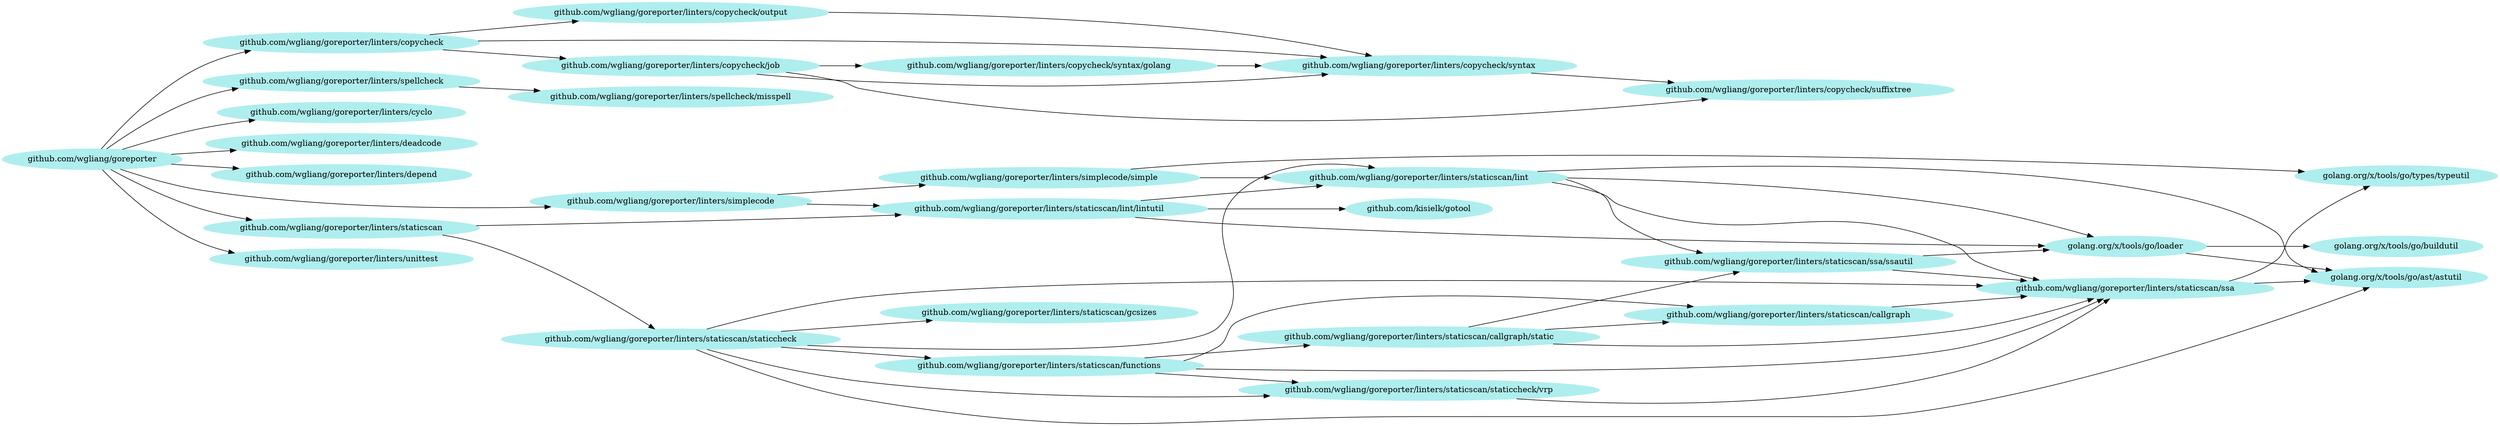digraph godep {rankdir="LR"0 [label="github.com/wgliang/goreporter/linters/copycheck" style="filled" color="paleturquoise"];
0 -> 1;
0 -> 2;
0 -> 3;
4 [label="golang.org/x/tools/go/ast/astutil" style="filled" color="paleturquoise"];
5 [label="github.com/wgliang/goreporter/linters/spellcheck" style="filled" color="paleturquoise"];
5 -> 6;
7 [label="github.com/wgliang/goreporter/linters/copycheck/syntax/golang" style="filled" color="paleturquoise"];
7 -> 3;
8 [label="github.com/wgliang/goreporter/linters/simplecode/simple" style="filled" color="paleturquoise"];
8 -> 9;
8 -> 10;
9 [label="github.com/wgliang/goreporter/linters/staticscan/lint" style="filled" color="paleturquoise"];
9 -> 11;
9 -> 12;
9 -> 4;
9 -> 13;
14 [label="github.com/wgliang/goreporter" style="filled" color="paleturquoise"];
14 -> 0;
14 -> 15;
14 -> 16;
14 -> 17;
14 -> 18;
14 -> 5;
14 -> 19;
14 -> 20;
1 [label="github.com/wgliang/goreporter/linters/copycheck/job" style="filled" color="paleturquoise"];
1 -> 21;
1 -> 3;
1 -> 7;
16 [label="github.com/wgliang/goreporter/linters/deadcode" style="filled" color="paleturquoise"];
22 [label="github.com/wgliang/goreporter/linters/staticscan/gcsizes" style="filled" color="paleturquoise"];
21 [label="github.com/wgliang/goreporter/linters/copycheck/suffixtree" style="filled" color="paleturquoise"];
13 [label="golang.org/x/tools/go/loader" style="filled" color="paleturquoise"];
13 -> 4;
13 -> 23;
23 [label="golang.org/x/tools/go/buildutil" style="filled" color="paleturquoise"];
19 [label="github.com/wgliang/goreporter/linters/staticscan" style="filled" color="paleturquoise"];
19 -> 24;
19 -> 25;
26 [label="github.com/wgliang/goreporter/linters/staticscan/callgraph/static" style="filled" color="paleturquoise"];
26 -> 27;
26 -> 11;
26 -> 12;
12 [label="github.com/wgliang/goreporter/linters/staticscan/ssa/ssautil" style="filled" color="paleturquoise"];
12 -> 11;
12 -> 13;
24 [label="github.com/wgliang/goreporter/linters/staticscan/lint/lintutil" style="filled" color="paleturquoise"];
24 -> 28;
24 -> 9;
24 -> 13;
28 [label="github.com/kisielk/gotool" style="filled" color="paleturquoise"];
3 [label="github.com/wgliang/goreporter/linters/copycheck/syntax" style="filled" color="paleturquoise"];
3 -> 21;
15 [label="github.com/wgliang/goreporter/linters/cyclo" style="filled" color="paleturquoise"];
18 [label="github.com/wgliang/goreporter/linters/simplecode" style="filled" color="paleturquoise"];
18 -> 8;
18 -> 24;
25 [label="github.com/wgliang/goreporter/linters/staticscan/staticcheck" style="filled" color="paleturquoise"];
25 -> 29;
25 -> 22;
25 -> 9;
25 -> 11;
25 -> 30;
25 -> 4;
29 [label="github.com/wgliang/goreporter/linters/staticscan/functions" style="filled" color="paleturquoise"];
29 -> 27;
29 -> 26;
29 -> 11;
29 -> 30;
27 [label="github.com/wgliang/goreporter/linters/staticscan/callgraph" style="filled" color="paleturquoise"];
27 -> 11;
20 [label="github.com/wgliang/goreporter/linters/unittest" style="filled" color="paleturquoise"];
2 [label="github.com/wgliang/goreporter/linters/copycheck/output" style="filled" color="paleturquoise"];
2 -> 3;
17 [label="github.com/wgliang/goreporter/linters/depend" style="filled" color="paleturquoise"];
11 [label="github.com/wgliang/goreporter/linters/staticscan/ssa" style="filled" color="paleturquoise"];
11 -> 4;
11 -> 10;
10 [label="golang.org/x/tools/go/types/typeutil" style="filled" color="paleturquoise"];
6 [label="github.com/wgliang/goreporter/linters/spellcheck/misspell" style="filled" color="paleturquoise"];
30 [label="github.com/wgliang/goreporter/linters/staticscan/staticcheck/vrp" style="filled" color="paleturquoise"];
30 -> 11;
}